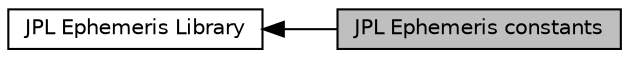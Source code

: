 digraph "JPL Ephemeris constants"
{
  edge [fontname="Helvetica",fontsize="10",labelfontname="Helvetica",labelfontsize="10"];
  node [fontname="Helvetica",fontsize="10",shape=record];
  rankdir=LR;
  Node0 [label="JPL Ephemeris constants",height=0.2,width=0.4,color="black", fillcolor="grey75", style="filled", fontcolor="black"];
  Node1 [label="JPL Ephemeris Library",height=0.2,width=0.4,color="black", fillcolor="white", style="filled",URL="$group__jpleph.html"];
  Node1->Node0 [shape=plaintext, dir="back", style="solid"];
}
